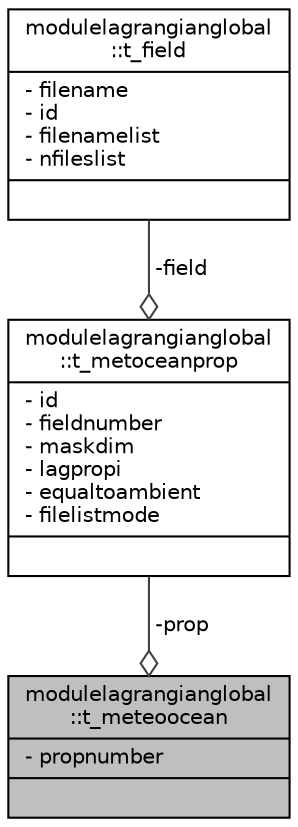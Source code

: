 digraph "modulelagrangianglobal::t_meteoocean"
{
 // LATEX_PDF_SIZE
  edge [fontname="Helvetica",fontsize="10",labelfontname="Helvetica",labelfontsize="10"];
  node [fontname="Helvetica",fontsize="10",shape=record];
  Node1 [label="{modulelagrangianglobal\l::t_meteoocean\n|- propnumber\l|}",height=0.2,width=0.4,color="black", fillcolor="grey75", style="filled", fontcolor="black",tooltip=" "];
  Node2 -> Node1 [color="grey25",fontsize="10",style="solid",label=" -prop" ,arrowhead="odiamond",fontname="Helvetica"];
  Node2 [label="{modulelagrangianglobal\l::t_metoceanprop\n|- id\l- fieldnumber\l- maskdim\l- lagpropi\l- equaltoambient\l- filelistmode\l|}",height=0.2,width=0.4,color="black", fillcolor="white", style="filled",URL="$structmodulelagrangianglobal_1_1t__metoceanprop.html",tooltip=" "];
  Node3 -> Node2 [color="grey25",fontsize="10",style="solid",label=" -field" ,arrowhead="odiamond",fontname="Helvetica"];
  Node3 [label="{modulelagrangianglobal\l::t_field\n|- filename\l- id\l- filenamelist\l- nfileslist\l|}",height=0.2,width=0.4,color="black", fillcolor="white", style="filled",URL="$structmodulelagrangianglobal_1_1t__field.html",tooltip=" "];
}
